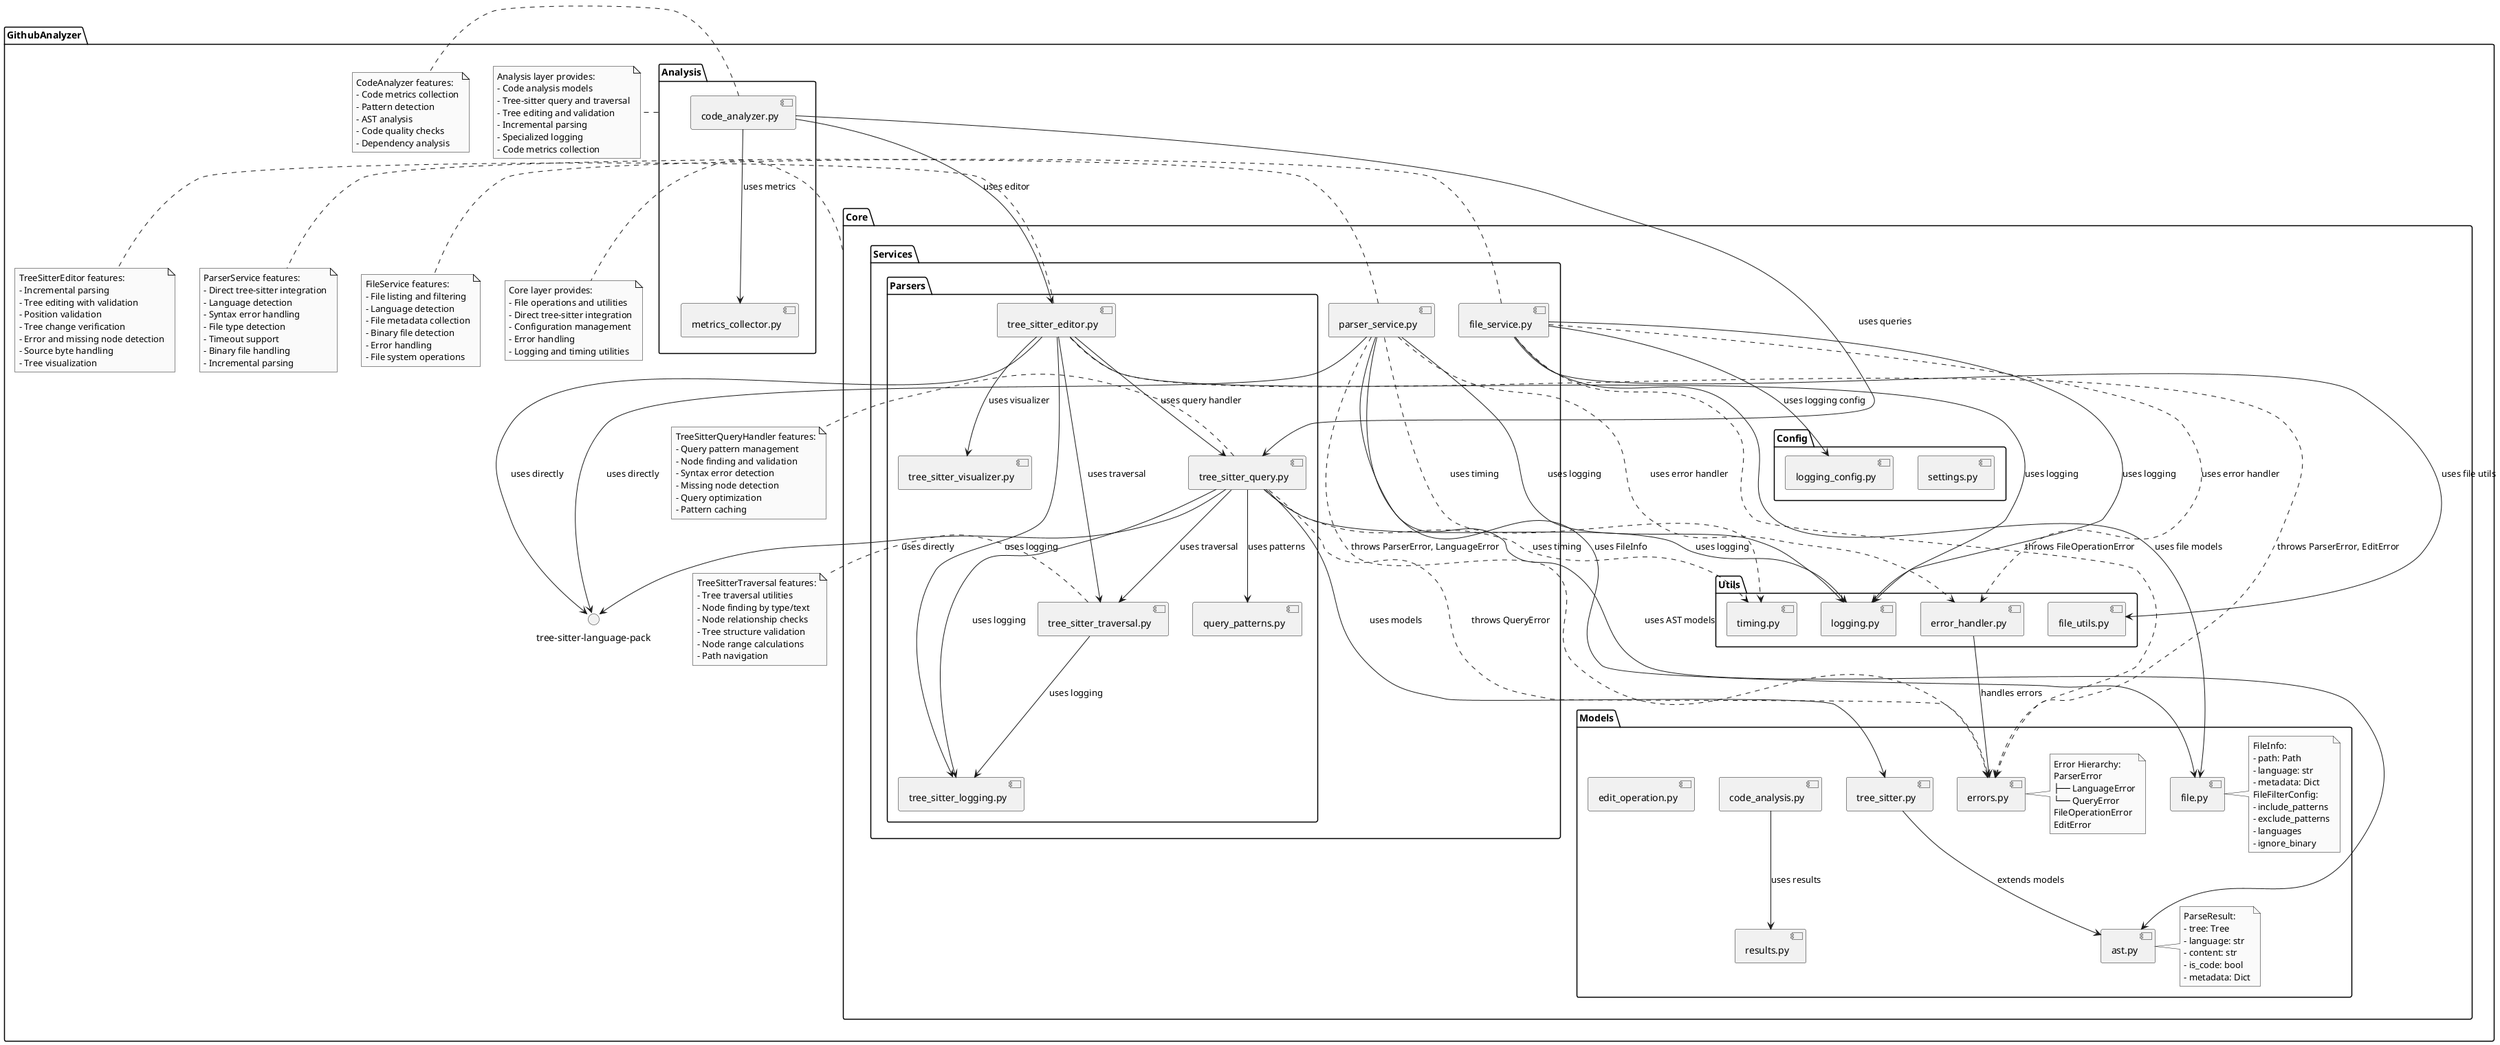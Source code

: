 @startuml github_analyzer_architecture

' Styling
skinparam componentStyle uml2
skinparam backgroundColor white
skinparam monochrome true

package "GithubAnalyzer" {
    ' Core Layer
    package "Core" {
        package "Models" {
            component [errors.py] as EM
            component [file.py] as FM
            component [ast.py] as AST
            
            note right of EM
                Error Hierarchy:
                ParserError
                ├── LanguageError
                └── QueryError
                FileOperationError
                EditError
            end note

            note right of AST
                ParseResult:
                - tree: Tree
                - language: str
                - content: str
                - is_code: bool
                - metadata: Dict
            end note

            note right of FM
                FileInfo:
                - path: Path
                - language: str
                - metadata: Dict
                FileFilterConfig:
                - include_patterns
                - exclude_patterns
                - languages
                - ignore_binary
            end note
        }
        
        package "Services" {
            component [file_service.py] as FS
            component [parser_service.py] as PS
        }

        package "Config" {
            component [settings.py] as SET
            component [logging_config.py] as LOG
        }

        package "Utils" {
            component [logging.py] as LG
            component [timing.py] as TM
            component [error_handler.py] as EH
            component [file_utils.py] as FU
        }
    }

    ' Analysis Layer
    package "Analysis" {
        package "Models" {
            component [code_analysis.py] as CAM
            component [results.py] as RES
            component [tree_sitter.py] as TSM
            component [edit_operation.py] as EO
        }
        
        package "Services" {
            package "Parsers" {
                component [tree_sitter_query.py] as TSQ
                component [tree_sitter_traversal.py] as TST
                component [query_patterns.py] as QP
                component [tree_sitter_editor.py] as TSE
                component [tree_sitter_logging.py] as TSL
                component [tree_sitter_visualizer.py] as TSV
            }
            
            package "Analysis" {
                component [code_analyzer.py] as CA
                component [metrics_collector.py] as MC
            }
        }
    }

    ' Core Dependencies
    FS --> FM : uses file models
    PS --> AST : uses AST models
    PS --> "tree-sitter-language-pack" : uses directly
    PS --> FM : uses FileInfo
    FS --> LOG : uses logging config
    EH --> EM : handles errors
    FS --> FU : uses file utils

    ' Analysis Dependencies
    TSQ --> "tree-sitter-language-pack" : uses directly
    TSQ --> TST : uses traversal
    TSQ --> QP : uses patterns
    TSM --> AST : extends models
    CAM --> RES : uses results
    TSQ --> TSM : uses models
    TSE --> TST : uses traversal
    TSE --> TSQ : uses query handler
    TSE --> TSL : uses logging
    TSE --> TSV : uses visualizer
    TSE --> "tree-sitter-language-pack" : uses directly
    TSQ --> TSL : uses logging
    TST --> TSL : uses logging
    CA --> MC : uses metrics
    CA --> TSE : uses editor
    CA --> TSQ : uses queries

    ' Error Usage
    FS ..> EM : throws FileOperationError
    PS ..> EM : throws ParserError, LanguageError
    TSQ ..> EM : throws QueryError
    TSE ..> EM : throws ParserError, EditError

    ' Utility Usage
    FS --> LG : uses logging
    PS --> LG : uses logging
    TSQ --> LG : uses logging
    TSE --> LG : uses logging
    PS ..> TM : uses timing
    TSQ ..> TM : uses timing
    FS ..> EH : uses error handler
    PS ..> EH : uses error handler

    note right of Core
        Core layer provides:
        - File operations and utilities
        - Direct tree-sitter integration
        - Configuration management
        - Error handling
        - Logging and timing utilities
    end note

    note right of Analysis
        Analysis layer provides:
        - Code analysis models
        - Tree-sitter query and traversal
        - Tree editing and validation
        - Incremental parsing
        - Specialized logging
        - Code metrics collection
    end note

    note right of PS
        ParserService features:
        - Direct tree-sitter integration
        - Language detection
        - Syntax error handling
        - File type detection
        - Timeout support
        - Binary file handling
        - Incremental parsing
    end note

    note right of FS
        FileService features:
        - File listing and filtering
        - Language detection
        - File metadata collection
        - Binary file detection
        - Error handling
        - File system operations
    end note

    note right of TSE
        TreeSitterEditor features:
        - Incremental parsing
        - Tree editing with validation
        - Position validation
        - Tree change verification
        - Error and missing node detection
        - Source byte handling
        - Tree visualization
    end note

    note right of TSQ
        TreeSitterQueryHandler features:
        - Query pattern management
        - Node finding and validation
        - Syntax error detection
        - Missing node detection
        - Query optimization
        - Pattern caching
    end note

    note right of TST
        TreeSitterTraversal features:
        - Tree traversal utilities
        - Node finding by type/text
        - Node relationship checks
        - Tree structure validation
        - Node range calculations
        - Path navigation
    end note

    note right of CA
        CodeAnalyzer features:
        - Code metrics collection
        - Pattern detection
        - AST analysis
        - Code quality checks
        - Dependency analysis
    end note
}

@enduml 